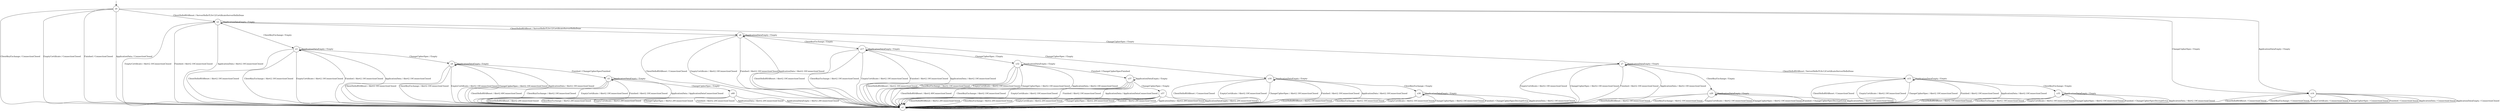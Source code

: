 digraph g {

	s0 [shape="circle" label="s0"];
	s1 [shape="circle" label="s1"];
	s2 [shape="circle" label="s2"];
	s3 [shape="circle" label="s3"];
	s4 [shape="circle" label="s4"];
	s5 [shape="circle" label="s5"];
	s6 [shape="circle" label="s6"];
	s7 [shape="circle" label="s7"];
	s8 [shape="circle" label="s32"];
	s9 [shape="circle" label="s57"];
	s10 [shape="circle" label="s20"];
	s11 [shape="circle" label="s35"];
	s12 [shape="circle" label="s49"];
	s13 [shape="circle" label="s37"];
	s14 [shape="circle" label="s14"];
	s15 [shape="circle" label="s15"];
	s16 [shape="circle" label="s30"];
	s17 [shape="circle" label="s17"];
	s18 [shape="circle" label="s18"];
	s0 -> s2 [label="ClientHelloRSAReset / ServerHelloTLSv12CertificateServerHelloDone"];
	s0 -> s1 [label="ClientKeyExchange / ConnectionClosed"];
	s0 -> s1 [label="EmptyCertificate / ConnectionClosed"];
	s0 -> s14 [label="ChangeCipherSpec / Empty"];
	s0 -> s1 [label="Finished / ConnectionClosed"];
	s0 -> s1 [label="ApplicationData / ConnectionClosed"];
	s0 -> s14 [label="ApplicationDataEmpty / Empty"];
	s1 -> s1 [label="ClientHelloRSAReset / x"];
	s1 -> s1 [label="ClientKeyExchange / x"];
	s1 -> s1 [label="EmptyCertificate / x"];
	s1 -> s1 [label="ChangeCipherSpec / x"];
	s1 -> s1 [label="Finished / x"];
	s1 -> s1 [label="ApplicationData / x"];
	s1 -> s1 [label="ApplicationDataEmpty / x"];
	s2 -> s6 [label="ClientHelloRSAReset / ServerHelloTLSv12CertificateServerHelloDone"];
	s2 -> s3 [label="ClientKeyExchange / Empty"];
	s2 -> s1 [label="EmptyCertificate / Alert2.10ConnectionClosed"];
	s2 -> s7 [label="ChangeCipherSpec / Empty"];
	s2 -> s1 [label="Finished / Alert2.10ConnectionClosed"];
	s2 -> s1 [label="ApplicationData / Alert2.10ConnectionClosed"];
	s2 -> s2 [label="ApplicationDataEmpty / Empty"];
	s3 -> s1 [label="ClientHelloRSAReset / Alert2.10ConnectionClosed"];
	s3 -> s1 [label="ClientKeyExchange / Alert2.10ConnectionClosed"];
	s3 -> s1 [label="EmptyCertificate / Alert2.10ConnectionClosed"];
	s3 -> s4 [label="ChangeCipherSpec / Empty"];
	s3 -> s1 [label="Finished / Alert2.10ConnectionClosed"];
	s3 -> s1 [label="ApplicationData / Alert2.10ConnectionClosed"];
	s3 -> s3 [label="ApplicationDataEmpty / Empty"];
	s4 -> s1 [label="ClientHelloRSAReset / Alert2.10ConnectionClosed"];
	s4 -> s1 [label="ClientKeyExchange / Alert2.10ConnectionClosed"];
	s4 -> s1 [label="EmptyCertificate / Alert2.10ConnectionClosed"];
	s4 -> s1 [label="ChangeCipherSpec / Alert2.10ConnectionClosed"];
	s4 -> s5 [label="Finished / ChangeCipherSpecFinished"];
	s4 -> s1 [label="ApplicationData / Alert2.10ConnectionClosed"];
	s4 -> s4 [label="ApplicationDataEmpty / Empty"];
	s5 -> s1 [label="ClientHelloRSAReset / Alert2.40ConnectionClosed"];
	s5 -> s1 [label="ClientKeyExchange / Alert2.10ConnectionClosed"];
	s5 -> s1 [label="EmptyCertificate / Alert2.10ConnectionClosed"];
	s5 -> s12 [label="ChangeCipherSpec / Empty"];
	s5 -> s1 [label="Finished / Alert2.10ConnectionClosed"];
	s5 -> s1 [label="ApplicationData / ApplicationDataConnectionClosed"];
	s5 -> s5 [label="ApplicationDataEmpty / Empty"];
	s6 -> s1 [label="ClientHelloRSAReset / ConnectionClosed"];
	s6 -> s17 [label="ClientKeyExchange / Empty"];
	s6 -> s1 [label="EmptyCertificate / Alert2.10ConnectionClosed"];
	s6 -> s18 [label="ChangeCipherSpec / Empty"];
	s6 -> s1 [label="Finished / Alert2.10ConnectionClosed"];
	s6 -> s1 [label="ApplicationData / Alert2.10ConnectionClosed"];
	s6 -> s6 [label="ApplicationDataEmpty / Empty"];
	s7 -> s15 [label="ClientHelloRSAReset / ServerHelloTLSv12CertificateServerHelloDone"];
	s7 -> s10 [label="ClientKeyExchange / Empty"];
	s7 -> s1 [label="EmptyCertificate / Alert2.10ConnectionClosed"];
	s7 -> s1 [label="ChangeCipherSpec / Alert2.10ConnectionClosed"];
	s7 -> s1 [label="Finished / Alert2.10ConnectionClosed"];
	s7 -> s1 [label="ApplicationData / Alert2.10ConnectionClosed"];
	s7 -> s7 [label="ApplicationDataEmpty / Empty"];
	s8 -> s1 [label="ClientHelloRSAReset / Alert2.10ConnectionClosed"];
	s8 -> s1 [label="ClientKeyExchange / Alert2.10ConnectionClosed"];
	s8 -> s1 [label="EmptyCertificate / Alert2.10ConnectionClosed"];
	s8 -> s1 [label="ChangeCipherSpec / Alert2.10ConnectionClosed"];
	s8 -> s13 [label="Finished / ChangeCipherSpecFinished"];
	s8 -> s1 [label="ApplicationData / Alert2.10ConnectionClosed"];
	s8 -> s8 [label="ApplicationDataEmpty / Empty"];
	s9 -> s1 [label="ClientHelloRSAReset / Alert2.20ConnectionClosed"];
	s9 -> s1 [label="ClientKeyExchange / Alert2.20ConnectionClosed"];
	s9 -> s1 [label="EmptyCertificate / Alert2.20ConnectionClosed"];
	s9 -> s1 [label="ChangeCipherSpec / Alert2.20ConnectionClosed"];
	s9 -> s1 [label="Finished / Alert2.20ConnectionClosed"];
	s9 -> s1 [label="ApplicationData / Alert2.20ConnectionClosed"];
	s9 -> s1 [label="ApplicationDataEmpty / Alert2.20ConnectionClosed"];
	s10 -> s1 [label="ClientHelloRSAReset / Alert2.10ConnectionClosed"];
	s10 -> s1 [label="ClientKeyExchange / Alert2.10ConnectionClosed"];
	s10 -> s1 [label="EmptyCertificate / Alert2.10ConnectionClosed"];
	s10 -> s1 [label="ChangeCipherSpec / Alert2.10ConnectionClosed"];
	s10 -> s1 [label="Finished / ChangeCipherSpecDecryptError"];
	s10 -> s1 [label="ApplicationData / Alert2.10ConnectionClosed"];
	s10 -> s10 [label="ApplicationDataEmpty / Empty"];
	s11 -> s1 [label="ClientHelloRSAReset / Alert2.10ConnectionClosed"];
	s11 -> s1 [label="ClientKeyExchange / Alert2.10ConnectionClosed"];
	s11 -> s1 [label="EmptyCertificate / Alert2.10ConnectionClosed"];
	s11 -> s1 [label="ChangeCipherSpec / Alert2.10ConnectionClosed"];
	s11 -> s1 [label="Finished / ChangeCipherSpecDecryptError"];
	s11 -> s1 [label="ApplicationData / Alert2.10ConnectionClosed"];
	s11 -> s11 [label="ApplicationDataEmpty / Empty"];
	s12 -> s1 [label="ClientHelloRSAReset / Alert2.20ConnectionClosed"];
	s12 -> s1 [label="ClientKeyExchange / Alert2.20ConnectionClosed"];
	s12 -> s1 [label="EmptyCertificate / Alert2.20ConnectionClosed"];
	s12 -> s1 [label="ChangeCipherSpec / Alert2.20ConnectionClosed"];
	s12 -> s1 [label="Finished / Alert2.20ConnectionClosed"];
	s12 -> s1 [label="ApplicationData / Alert2.20ConnectionClosed"];
	s12 -> s1 [label="ApplicationDataEmpty / Alert2.20ConnectionClosed"];
	s13 -> s1 [label="ClientHelloRSAReset / Alert2.40ConnectionClosed"];
	s13 -> s1 [label="ClientKeyExchange / Alert2.10ConnectionClosed"];
	s13 -> s1 [label="EmptyCertificate / Alert2.10ConnectionClosed"];
	s13 -> s9 [label="ChangeCipherSpec / Empty"];
	s13 -> s1 [label="Finished / Alert2.10ConnectionClosed"];
	s13 -> s1 [label="ApplicationData / ApplicationDataConnectionClosed"];
	s13 -> s13 [label="ApplicationDataEmpty / Empty"];
	s14 -> s1 [label="ClientHelloRSAReset / ConnectionClosed"];
	s14 -> s1 [label="ClientKeyExchange / ConnectionClosed"];
	s14 -> s1 [label="EmptyCertificate / ConnectionClosed"];
	s14 -> s1 [label="ChangeCipherSpec / ConnectionClosed"];
	s14 -> s1 [label="Finished / ConnectionClosed"];
	s14 -> s1 [label="ApplicationData / ConnectionClosed"];
	s14 -> s1 [label="ApplicationDataEmpty / ConnectionClosed"];
	s15 -> s1 [label="ClientHelloRSAReset / ConnectionClosed"];
	s15 -> s11 [label="ClientKeyExchange / Empty"];
	s15 -> s1 [label="EmptyCertificate / Alert2.10ConnectionClosed"];
	s15 -> s1 [label="ChangeCipherSpec / Alert2.10ConnectionClosed"];
	s15 -> s1 [label="Finished / Alert2.10ConnectionClosed"];
	s15 -> s1 [label="ApplicationData / Alert2.10ConnectionClosed"];
	s15 -> s15 [label="ApplicationDataEmpty / Empty"];
	s16 -> s1 [label="ClientHelloRSAReset / Alert2.10ConnectionClosed"];
	s16 -> s1 [label="ClientKeyExchange / Alert2.10ConnectionClosed"];
	s16 -> s1 [label="EmptyCertificate / Alert2.10ConnectionClosed"];
	s16 -> s1 [label="ChangeCipherSpec / Alert2.10ConnectionClosed"];
	s16 -> s1 [label="Finished / ChangeCipherSpecDecryptError"];
	s16 -> s1 [label="ApplicationData / Alert2.10ConnectionClosed"];
	s16 -> s16 [label="ApplicationDataEmpty / Empty"];
	s17 -> s1 [label="ClientHelloRSAReset / Alert2.10ConnectionClosed"];
	s17 -> s1 [label="ClientKeyExchange / Alert2.10ConnectionClosed"];
	s17 -> s1 [label="EmptyCertificate / Alert2.10ConnectionClosed"];
	s17 -> s8 [label="ChangeCipherSpec / Empty"];
	s17 -> s1 [label="Finished / Alert2.10ConnectionClosed"];
	s17 -> s1 [label="ApplicationData / Alert2.10ConnectionClosed"];
	s17 -> s17 [label="ApplicationDataEmpty / Empty"];
	s18 -> s1 [label="ClientHelloRSAReset / ConnectionClosed"];
	s18 -> s16 [label="ClientKeyExchange / Empty"];
	s18 -> s1 [label="EmptyCertificate / Alert2.10ConnectionClosed"];
	s18 -> s1 [label="ChangeCipherSpec / Alert2.10ConnectionClosed"];
	s18 -> s1 [label="Finished / Alert2.10ConnectionClosed"];
	s18 -> s1 [label="ApplicationData / Alert2.10ConnectionClosed"];
	s18 -> s18 [label="ApplicationDataEmpty / Empty"];

__start0 [label="" shape="none" width="0" height="0"];
__start0 -> s0;

}
